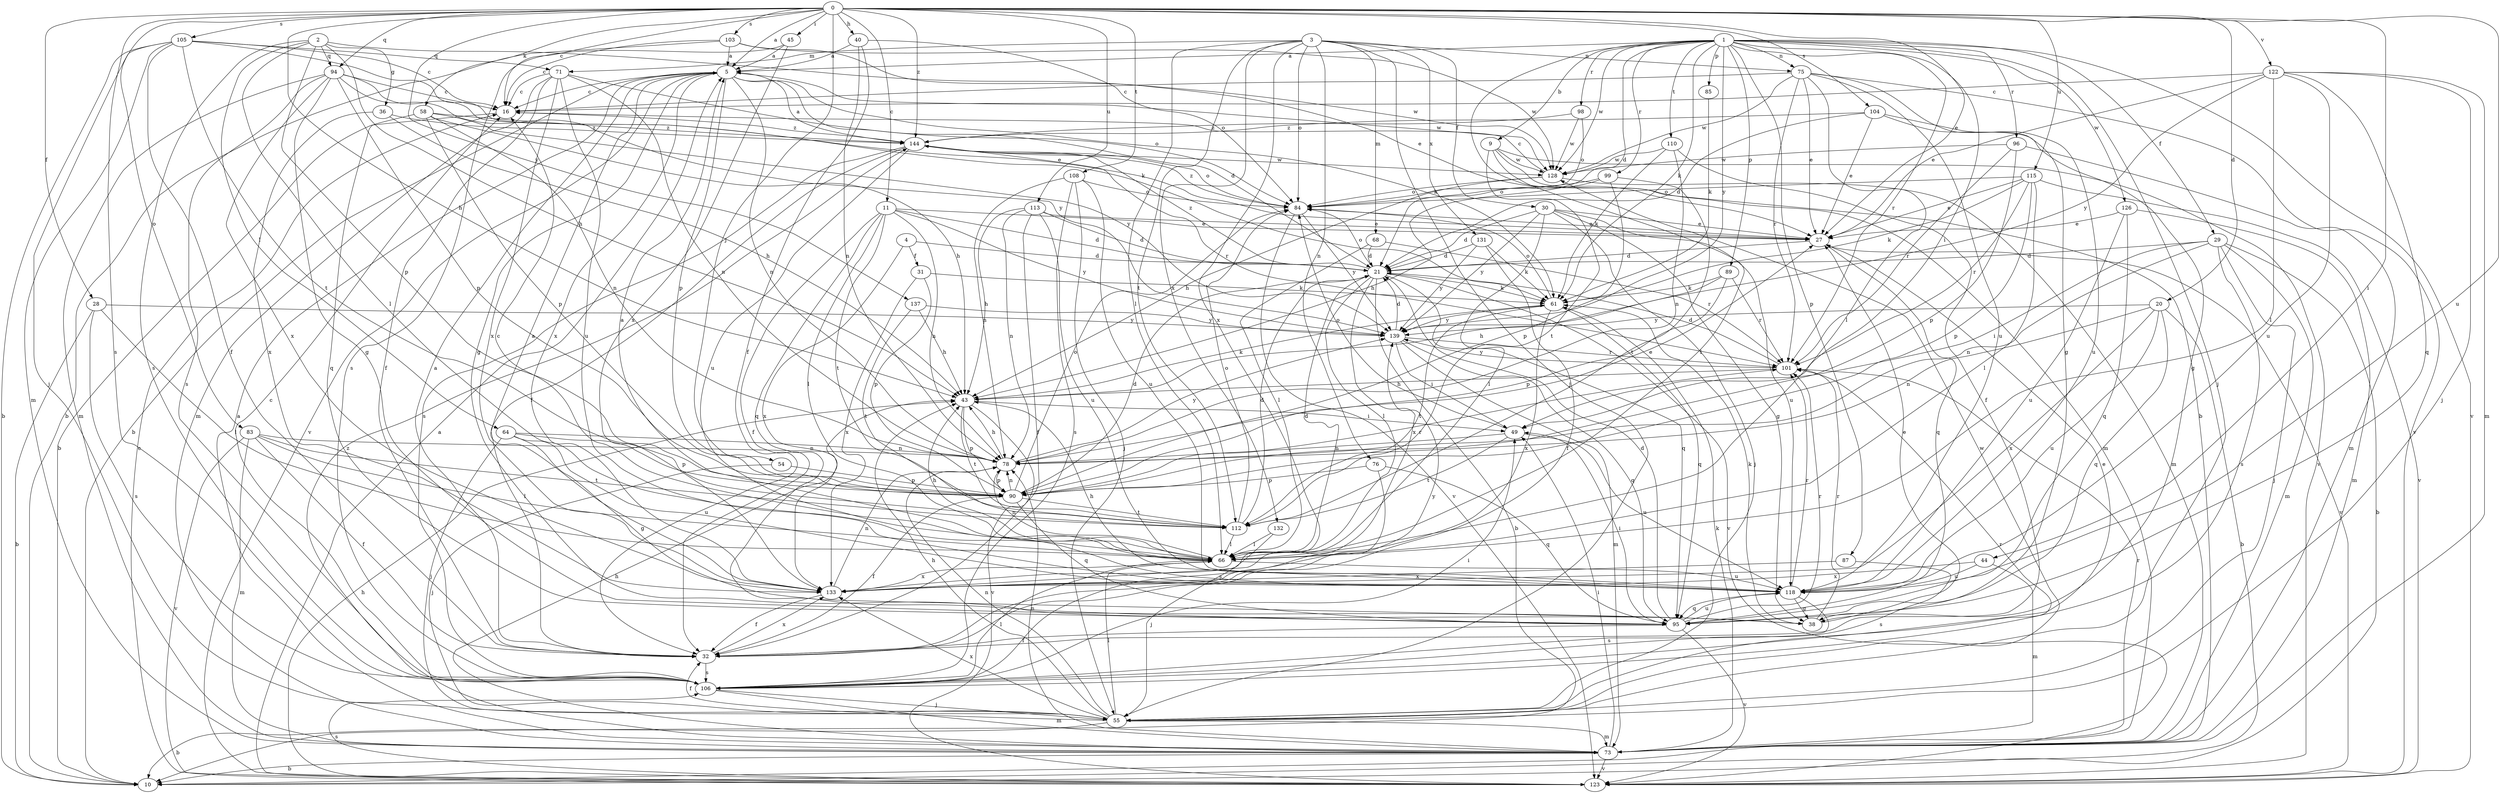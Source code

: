 strict digraph  {
0;
1;
2;
3;
4;
5;
9;
10;
11;
16;
20;
21;
27;
28;
29;
30;
31;
32;
36;
38;
40;
43;
44;
45;
49;
54;
55;
58;
61;
64;
66;
68;
71;
73;
75;
76;
78;
83;
84;
85;
87;
89;
90;
94;
95;
96;
98;
99;
101;
103;
104;
105;
106;
108;
110;
112;
113;
115;
118;
122;
123;
126;
128;
131;
132;
133;
137;
139;
144;
0 -> 5  [label=a];
0 -> 11  [label=c];
0 -> 16  [label=c];
0 -> 20  [label=d];
0 -> 27  [label=e];
0 -> 28  [label=f];
0 -> 40  [label=h];
0 -> 43  [label=h];
0 -> 44  [label=i];
0 -> 45  [label=i];
0 -> 54  [label=j];
0 -> 58  [label=k];
0 -> 83  [label=o];
0 -> 94  [label=q];
0 -> 103  [label=s];
0 -> 104  [label=s];
0 -> 105  [label=s];
0 -> 106  [label=s];
0 -> 108  [label=t];
0 -> 113  [label=u];
0 -> 115  [label=u];
0 -> 118  [label=u];
0 -> 122  [label=v];
0 -> 137  [label=y];
0 -> 144  [label=z];
1 -> 5  [label=a];
1 -> 9  [label=b];
1 -> 10  [label=b];
1 -> 21  [label=d];
1 -> 29  [label=f];
1 -> 49  [label=i];
1 -> 55  [label=j];
1 -> 61  [label=k];
1 -> 75  [label=n];
1 -> 85  [label=p];
1 -> 87  [label=p];
1 -> 89  [label=p];
1 -> 96  [label=r];
1 -> 98  [label=r];
1 -> 99  [label=r];
1 -> 101  [label=r];
1 -> 110  [label=t];
1 -> 123  [label=v];
1 -> 126  [label=w];
1 -> 128  [label=w];
1 -> 139  [label=y];
2 -> 36  [label=g];
2 -> 43  [label=h];
2 -> 64  [label=l];
2 -> 66  [label=l];
2 -> 90  [label=p];
2 -> 94  [label=q];
2 -> 106  [label=s];
2 -> 128  [label=w];
3 -> 30  [label=f];
3 -> 55  [label=j];
3 -> 66  [label=l];
3 -> 68  [label=m];
3 -> 71  [label=m];
3 -> 75  [label=n];
3 -> 76  [label=n];
3 -> 84  [label=o];
3 -> 112  [label=t];
3 -> 131  [label=x];
3 -> 132  [label=x];
3 -> 133  [label=x];
4 -> 21  [label=d];
4 -> 31  [label=f];
4 -> 133  [label=x];
5 -> 10  [label=b];
5 -> 16  [label=c];
5 -> 21  [label=d];
5 -> 38  [label=g];
5 -> 61  [label=k];
5 -> 78  [label=n];
5 -> 90  [label=p];
5 -> 123  [label=v];
5 -> 128  [label=w];
5 -> 133  [label=x];
9 -> 66  [label=l];
9 -> 73  [label=m];
9 -> 112  [label=t];
9 -> 123  [label=v];
9 -> 128  [label=w];
11 -> 21  [label=d];
11 -> 27  [label=e];
11 -> 32  [label=f];
11 -> 66  [label=l];
11 -> 78  [label=n];
11 -> 95  [label=q];
11 -> 112  [label=t];
11 -> 139  [label=y];
16 -> 10  [label=b];
16 -> 144  [label=z];
20 -> 10  [label=b];
20 -> 78  [label=n];
20 -> 95  [label=q];
20 -> 118  [label=u];
20 -> 133  [label=x];
20 -> 139  [label=y];
21 -> 10  [label=b];
21 -> 61  [label=k];
21 -> 66  [label=l];
21 -> 84  [label=o];
21 -> 95  [label=q];
21 -> 123  [label=v];
21 -> 133  [label=x];
21 -> 144  [label=z];
27 -> 21  [label=d];
27 -> 95  [label=q];
27 -> 123  [label=v];
28 -> 10  [label=b];
28 -> 66  [label=l];
28 -> 106  [label=s];
28 -> 139  [label=y];
29 -> 10  [label=b];
29 -> 21  [label=d];
29 -> 49  [label=i];
29 -> 55  [label=j];
29 -> 73  [label=m];
29 -> 78  [label=n];
29 -> 106  [label=s];
30 -> 21  [label=d];
30 -> 27  [label=e];
30 -> 38  [label=g];
30 -> 55  [label=j];
30 -> 66  [label=l];
30 -> 118  [label=u];
30 -> 139  [label=y];
31 -> 61  [label=k];
31 -> 90  [label=p];
31 -> 133  [label=x];
32 -> 5  [label=a];
32 -> 106  [label=s];
32 -> 133  [label=x];
32 -> 139  [label=y];
36 -> 43  [label=h];
36 -> 133  [label=x];
36 -> 144  [label=z];
38 -> 27  [label=e];
38 -> 61  [label=k];
38 -> 101  [label=r];
40 -> 5  [label=a];
40 -> 32  [label=f];
40 -> 78  [label=n];
40 -> 84  [label=o];
43 -> 49  [label=i];
43 -> 61  [label=k];
43 -> 90  [label=p];
43 -> 112  [label=t];
43 -> 123  [label=v];
44 -> 73  [label=m];
44 -> 118  [label=u];
44 -> 133  [label=x];
45 -> 5  [label=a];
45 -> 106  [label=s];
45 -> 133  [label=x];
49 -> 78  [label=n];
49 -> 84  [label=o];
49 -> 112  [label=t];
49 -> 118  [label=u];
54 -> 55  [label=j];
54 -> 90  [label=p];
55 -> 10  [label=b];
55 -> 32  [label=f];
55 -> 43  [label=h];
55 -> 66  [label=l];
55 -> 73  [label=m];
55 -> 78  [label=n];
55 -> 101  [label=r];
55 -> 128  [label=w];
55 -> 133  [label=x];
58 -> 43  [label=h];
58 -> 78  [label=n];
58 -> 90  [label=p];
58 -> 95  [label=q];
58 -> 139  [label=y];
58 -> 144  [label=z];
61 -> 84  [label=o];
61 -> 95  [label=q];
61 -> 112  [label=t];
61 -> 133  [label=x];
61 -> 139  [label=y];
64 -> 38  [label=g];
64 -> 55  [label=j];
64 -> 78  [label=n];
64 -> 90  [label=p];
64 -> 118  [label=u];
66 -> 5  [label=a];
66 -> 16  [label=c];
66 -> 21  [label=d];
66 -> 43  [label=h];
66 -> 78  [label=n];
66 -> 118  [label=u];
66 -> 133  [label=x];
68 -> 21  [label=d];
68 -> 66  [label=l];
68 -> 101  [label=r];
71 -> 16  [label=c];
71 -> 32  [label=f];
71 -> 73  [label=m];
71 -> 78  [label=n];
71 -> 84  [label=o];
71 -> 118  [label=u];
71 -> 133  [label=x];
73 -> 5  [label=a];
73 -> 10  [label=b];
73 -> 43  [label=h];
73 -> 49  [label=i];
73 -> 61  [label=k];
73 -> 78  [label=n];
73 -> 101  [label=r];
73 -> 123  [label=v];
73 -> 144  [label=z];
75 -> 16  [label=c];
75 -> 27  [label=e];
75 -> 38  [label=g];
75 -> 66  [label=l];
75 -> 101  [label=r];
75 -> 118  [label=u];
75 -> 123  [label=v];
75 -> 128  [label=w];
76 -> 90  [label=p];
76 -> 95  [label=q];
76 -> 106  [label=s];
78 -> 27  [label=e];
78 -> 43  [label=h];
78 -> 90  [label=p];
78 -> 139  [label=y];
83 -> 32  [label=f];
83 -> 66  [label=l];
83 -> 73  [label=m];
83 -> 78  [label=n];
83 -> 112  [label=t];
83 -> 123  [label=v];
84 -> 27  [label=e];
84 -> 123  [label=v];
84 -> 139  [label=y];
84 -> 144  [label=z];
85 -> 61  [label=k];
87 -> 106  [label=s];
87 -> 133  [label=x];
89 -> 43  [label=h];
89 -> 61  [label=k];
89 -> 90  [label=p];
89 -> 101  [label=r];
90 -> 21  [label=d];
90 -> 32  [label=f];
90 -> 78  [label=n];
90 -> 84  [label=o];
90 -> 95  [label=q];
90 -> 101  [label=r];
90 -> 112  [label=t];
94 -> 16  [label=c];
94 -> 27  [label=e];
94 -> 38  [label=g];
94 -> 73  [label=m];
94 -> 90  [label=p];
94 -> 106  [label=s];
94 -> 133  [label=x];
94 -> 139  [label=y];
95 -> 21  [label=d];
95 -> 32  [label=f];
95 -> 49  [label=i];
95 -> 101  [label=r];
95 -> 118  [label=u];
95 -> 123  [label=v];
96 -> 73  [label=m];
96 -> 90  [label=p];
96 -> 101  [label=r];
96 -> 128  [label=w];
98 -> 84  [label=o];
98 -> 128  [label=w];
98 -> 144  [label=z];
99 -> 43  [label=h];
99 -> 84  [label=o];
99 -> 90  [label=p];
99 -> 112  [label=t];
101 -> 21  [label=d];
101 -> 43  [label=h];
101 -> 139  [label=y];
103 -> 5  [label=a];
103 -> 10  [label=b];
103 -> 16  [label=c];
103 -> 27  [label=e];
103 -> 128  [label=w];
104 -> 21  [label=d];
104 -> 27  [label=e];
104 -> 38  [label=g];
104 -> 118  [label=u];
104 -> 144  [label=z];
105 -> 10  [label=b];
105 -> 16  [label=c];
105 -> 32  [label=f];
105 -> 55  [label=j];
105 -> 61  [label=k];
105 -> 73  [label=m];
105 -> 112  [label=t];
105 -> 71  [label=q];
106 -> 16  [label=c];
106 -> 27  [label=e];
106 -> 49  [label=i];
106 -> 55  [label=j];
106 -> 66  [label=l];
106 -> 73  [label=m];
108 -> 55  [label=j];
108 -> 78  [label=n];
108 -> 84  [label=o];
108 -> 106  [label=s];
108 -> 118  [label=u];
110 -> 32  [label=f];
110 -> 61  [label=k];
110 -> 78  [label=n];
110 -> 128  [label=w];
112 -> 21  [label=d];
112 -> 66  [label=l];
112 -> 84  [label=o];
113 -> 21  [label=d];
113 -> 27  [label=e];
113 -> 32  [label=f];
113 -> 43  [label=h];
113 -> 78  [label=n];
113 -> 118  [label=u];
115 -> 27  [label=e];
115 -> 61  [label=k];
115 -> 66  [label=l];
115 -> 84  [label=o];
115 -> 90  [label=p];
115 -> 101  [label=r];
115 -> 123  [label=v];
118 -> 38  [label=g];
118 -> 43  [label=h];
118 -> 95  [label=q];
118 -> 101  [label=r];
118 -> 106  [label=s];
122 -> 16  [label=c];
122 -> 27  [label=e];
122 -> 55  [label=j];
122 -> 66  [label=l];
122 -> 73  [label=m];
122 -> 95  [label=q];
122 -> 118  [label=u];
122 -> 139  [label=y];
123 -> 5  [label=a];
123 -> 16  [label=c];
123 -> 43  [label=h];
123 -> 106  [label=s];
126 -> 27  [label=e];
126 -> 73  [label=m];
126 -> 95  [label=q];
126 -> 118  [label=u];
128 -> 16  [label=c];
128 -> 43  [label=h];
128 -> 73  [label=m];
128 -> 84  [label=o];
131 -> 21  [label=d];
131 -> 32  [label=f];
131 -> 61  [label=k];
131 -> 139  [label=y];
132 -> 55  [label=j];
132 -> 66  [label=l];
133 -> 5  [label=a];
133 -> 32  [label=f];
133 -> 78  [label=n];
137 -> 43  [label=h];
137 -> 112  [label=t];
137 -> 139  [label=y];
139 -> 21  [label=d];
139 -> 49  [label=i];
139 -> 73  [label=m];
139 -> 95  [label=q];
139 -> 101  [label=r];
144 -> 5  [label=a];
144 -> 32  [label=f];
144 -> 84  [label=o];
144 -> 101  [label=r];
144 -> 106  [label=s];
144 -> 118  [label=u];
144 -> 128  [label=w];
}

